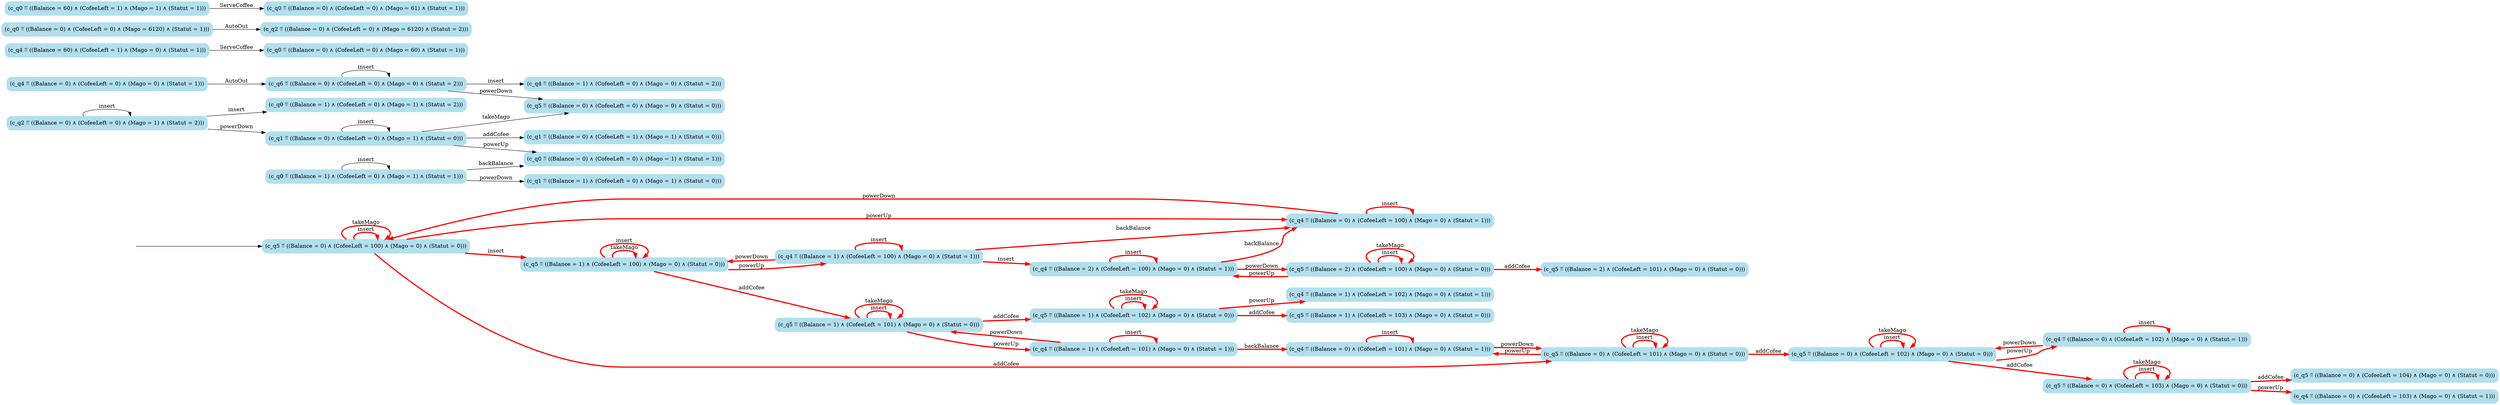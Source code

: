 digraph G {

	rankdir = LR;

	start_c_q5_77[style=invisible];

	node[shape=box, style="rounded, filled", color=lightblue2];

	c_q4_16[label="(c_q4 ≝ ((Balance = 0) ∧ (CofeeLeft = 0) ∧ (Mago = 0) ∧ (Statut = 1)))"];
	c_q5_77[label="(c_q5 ≝ ((Balance = 0) ∧ (CofeeLeft = 100) ∧ (Mago = 0) ∧ (Statut = 0)))"];
	c_q6_32[label="(c_q6 ≝ ((Balance = 0) ∧ (CofeeLeft = 0) ∧ (Mago = 0) ∧ (Statut = 2)))"];
	c_q5_105[label="(c_q5 ≝ ((Balance = 2) ∧ (CofeeLeft = 101) ∧ (Mago = 0) ∧ (Statut = 0)))"];
	c_q5_131[label="(c_q5 ≝ ((Balance = 0) ∧ (CofeeLeft = 104) ∧ (Mago = 0) ∧ (Statut = 0)))"];
	c_q5_56[label="(c_q5 ≝ ((Balance = 1) ∧ (CofeeLeft = 100) ∧ (Mago = 0) ∧ (Statut = 0)))"];
	c_q4_122[label="(c_q4 ≝ ((Balance = 0) ∧ (CofeeLeft = 102) ∧ (Mago = 0) ∧ (Statut = 1)))"];
	c_q5_89[label="(c_q5 ≝ ((Balance = 0) ∧ (CofeeLeft = 101) ∧ (Mago = 0) ∧ (Statut = 0)))"];
	c_q4_68[label="(c_q4 ≝ ((Balance = 1) ∧ (CofeeLeft = 100) ∧ (Mago = 0) ∧ (Statut = 1)))"];
	c_q0_24[label="(c_q0 ≝ ((Balance = 1) ∧ (CofeeLeft = 0) ∧ (Mago = 1) ∧ (Statut = 1)))"];
	c_q4_101[label="(c_q4 ≝ ((Balance = 2) ∧ (CofeeLeft = 100) ∧ (Mago = 0) ∧ (Statut = 1)))"];
	c_q4_127[label="(c_q4 ≝ ((Balance = 0) ∧ (CofeeLeft = 103) ∧ (Mago = 0) ∧ (Statut = 1)))"];
	c_q5_109[label="(c_q5 ≝ ((Balance = 1) ∧ (CofeeLeft = 101) ∧ (Mago = 0) ∧ (Statut = 0)))"];
	c_q4_12[label="(c_q4 ≝ ((Balance = 60) ∧ (CofeeLeft = 1) ∧ (Mago = 0) ∧ (Statut = 1)))"];
	c_q0_13[label="(c_q0 ≝ ((Balance = 0) ∧ (CofeeLeft = 0) ∧ (Mago = 60) ∧ (Statut = 1)))"];
	c_q4_110[label="(c_q4 ≝ ((Balance = 1) ∧ (CofeeLeft = 101) ∧ (Mago = 0) ∧ (Statut = 1)))"];
	c_q5_123[label="(c_q5 ≝ ((Balance = 0) ∧ (CofeeLeft = 102) ∧ (Mago = 0) ∧ (Statut = 0)))"];
	c_q1_25[label="(c_q1 ≝ ((Balance = 1) ∧ (CofeeLeft = 0) ∧ (Mago = 1) ∧ (Statut = 0)))"];
	c_q0_39[label="(c_q0 ≝ ((Balance = 0) ∧ (CofeeLeft = 0) ∧ (Mago = 1) ∧ (Statut = 1)))"];
	c_q1_37[label="(c_q1 ≝ ((Balance = 0) ∧ (CofeeLeft = 1) ∧ (Mago = 1) ∧ (Statut = 0)))"];
	c_q2_27[label="(c_q2 ≝ ((Balance = 0) ∧ (CofeeLeft = 0) ∧ (Mago = 6120) ∧ (Statut = 2)))"];
	c_q2_46[label="(c_q2 ≝ ((Balance = 0) ∧ (CofeeLeft = 0) ∧ (Mago = 1) ∧ (Statut = 2)))"];
	c_q4_76[label="(c_q4 ≝ ((Balance = 0) ∧ (CofeeLeft = 100) ∧ (Mago = 0) ∧ (Statut = 1)))"];
	c_q5_118[label="(c_q5 ≝ ((Balance = 1) ∧ (CofeeLeft = 102) ∧ (Mago = 0) ∧ (Statut = 0)))"];
	c_q5_41[label="(c_q5 ≝ ((Balance = 0) ∧ (CofeeLeft = 0) ∧ (Mago = 0) ∧ (Statut = 0)))"];
	c_q4_115[label="(c_q4 ≝ ((Balance = 1) ∧ (CofeeLeft = 102) ∧ (Mago = 0) ∧ (Statut = 1)))"];
	c_q5_104[label="(c_q5 ≝ ((Balance = 2) ∧ (CofeeLeft = 100) ∧ (Mago = 0) ∧ (Statut = 0)))"];
	c_q4_31[label="(c_q4 ≝ ((Balance = 1) ∧ (CofeeLeft = 0) ∧ (Mago = 0) ∧ (Statut = 2)))"];
	c_q5_130[label="(c_q5 ≝ ((Balance = 0) ∧ (CofeeLeft = 103) ∧ (Mago = 0) ∧ (Statut = 0)))"];
	c_q0_45[label="(c_q0 ≝ ((Balance = 1) ∧ (CofeeLeft = 0) ∧ (Mago = 1) ∧ (Statut = 2)))"];
	c_q0_26[label="(c_q0 ≝ ((Balance = 0) ∧ (CofeeLeft = 0) ∧ (Mago = 6120) ∧ (Statut = 1)))"];
	c_q1_47[label="(c_q1 ≝ ((Balance = 0) ∧ (CofeeLeft = 0) ∧ (Mago = 1) ∧ (Statut = 0)))"];
	c_q0_21[label="(c_q0 ≝ ((Balance = 0) ∧ (CofeeLeft = 0) ∧ (Mago = 61) ∧ (Statut = 1)))"];
	c_q4_111[label="(c_q4 ≝ ((Balance = 0) ∧ (CofeeLeft = 101) ∧ (Mago = 0) ∧ (Statut = 1)))"];
	c_q0_20[label="(c_q0 ≝ ((Balance = 60) ∧ (CofeeLeft = 1) ∧ (Mago = 1) ∧ (Statut = 1)))"];
	c_q5_119[label="(c_q5 ≝ ((Balance = 1) ∧ (CofeeLeft = 103) ∧ (Mago = 0) ∧ (Statut = 0)))"];

	start_c_q5_77 -> c_q5_77;
	c_q5_77 -> c_q5_56[label="insert", penwidth=3, color=red];
	c_q5_56 -> c_q5_56[label="takeMago", penwidth=3, color=red];
	c_q5_77 -> c_q5_89[label="addCofee", penwidth=3, color=red];
	c_q5_56 -> c_q4_68[label="powerUp", penwidth=3, color=red];
	c_q4_68 -> c_q4_101[label="insert", penwidth=3, color=red];
	c_q4_101 -> c_q4_76[label="backBalance", penwidth=3, color=red];
	c_q4_12 -> c_q0_13[label="ServeCoffee"];
	c_q4_68 -> c_q5_56[label="powerDown", penwidth=3, color=red];
	c_q4_16 -> c_q6_32[label="AutoOut"];
	c_q0_24 -> c_q0_24[label="insert"];
	c_q0_20 -> c_q0_21[label="ServeCoffee"];
	c_q0_24 -> c_q0_39[label="backBalance"];
	c_q0_24 -> c_q1_25[label="powerDown"];
	c_q0_26 -> c_q2_27[label="AutoOut"];
	c_q6_32 -> c_q6_32[label="insert"];
	c_q6_32 -> c_q4_31[label="insert"];
	c_q6_32 -> c_q5_41[label="powerDown"];
	c_q1_47 -> c_q1_47[label="insert"];
	c_q1_47 -> c_q1_37[label="addCofee"];
	c_q1_47 -> c_q0_39[label="powerUp"];
	c_q1_47 -> c_q5_41[label="takeMago"];
	c_q2_46 -> c_q2_46[label="insert"];
	c_q2_46 -> c_q0_45[label="insert"];
	c_q2_46 -> c_q1_47[label="powerDown"];
	c_q5_77 -> c_q5_77[label="insert", penwidth=3, color=red];
	c_q5_77 -> c_q4_76[label="powerUp", penwidth=3, color=red];
	c_q5_77 -> c_q5_77[label="takeMago", penwidth=3, color=red];
	c_q5_56 -> c_q5_56[label="insert", penwidth=3, color=red];
	c_q5_56 -> c_q5_109[label="addCofee", penwidth=3, color=red];
	c_q5_89 -> c_q5_89[label="insert", penwidth=3, color=red];
	c_q5_89 -> c_q4_111[label="powerUp", penwidth=3, color=red];
	c_q5_89 -> c_q5_89[label="takeMago", penwidth=3, color=red];
	c_q5_89 -> c_q5_123[label="addCofee", penwidth=3, color=red];
	c_q4_68 -> c_q4_68[label="insert", penwidth=3, color=red];
	c_q4_68 -> c_q4_76[label="backBalance", penwidth=3, color=red];
	c_q4_101 -> c_q4_101[label="insert", penwidth=3, color=red];
	c_q4_101 -> c_q5_104[label="powerDown", penwidth=3, color=red];
	c_q4_76 -> c_q4_76[label="insert", penwidth=3, color=red];
	c_q4_76 -> c_q5_77[label="powerDown", penwidth=3, color=red];
	c_q5_109 -> c_q5_109[label="insert", penwidth=3, color=red];
	c_q5_109 -> c_q4_110[label="powerUp", penwidth=3, color=red];
	c_q5_109 -> c_q5_109[label="takeMago", penwidth=3, color=red];
	c_q5_109 -> c_q5_118[label="addCofee", penwidth=3, color=red];
	c_q4_111 -> c_q4_111[label="insert", penwidth=3, color=red];
	c_q4_111 -> c_q5_89[label="powerDown", penwidth=3, color=red];
	c_q5_123 -> c_q5_123[label="insert", penwidth=3, color=red];
	c_q5_123 -> c_q4_122[label="powerUp", penwidth=3, color=red];
	c_q5_123 -> c_q5_123[label="takeMago", penwidth=3, color=red];
	c_q5_123 -> c_q5_130[label="addCofee", penwidth=3, color=red];
	c_q5_104 -> c_q5_104[label="insert", penwidth=3, color=red];
	c_q5_104 -> c_q4_101[label="powerUp", penwidth=3, color=red];
	c_q5_104 -> c_q5_104[label="takeMago", penwidth=3, color=red];
	c_q5_104 -> c_q5_105[label="addCofee", penwidth=3, color=red];
	c_q4_110 -> c_q4_110[label="insert", penwidth=3, color=red];
	c_q4_110 -> c_q5_109[label="powerDown", penwidth=3, color=red];
	c_q4_110 -> c_q4_111[label="backBalance", penwidth=3, color=red];
	c_q5_118 -> c_q5_118[label="insert", penwidth=3, color=red];
	c_q5_118 -> c_q4_115[label="powerUp", penwidth=3, color=red];
	c_q5_118 -> c_q5_118[label="takeMago", penwidth=3, color=red];
	c_q5_118 -> c_q5_119[label="addCofee", penwidth=3, color=red];
	c_q4_122 -> c_q4_122[label="insert", penwidth=3, color=red];
	c_q4_122 -> c_q5_123[label="powerDown", penwidth=3, color=red];
	c_q5_130 -> c_q5_130[label="insert", penwidth=3, color=red];
	c_q5_130 -> c_q4_127[label="powerUp", penwidth=3, color=red];
	c_q5_130 -> c_q5_130[label="takeMago", penwidth=3, color=red];
	c_q5_130 -> c_q5_131[label="addCofee", penwidth=3, color=red];

}